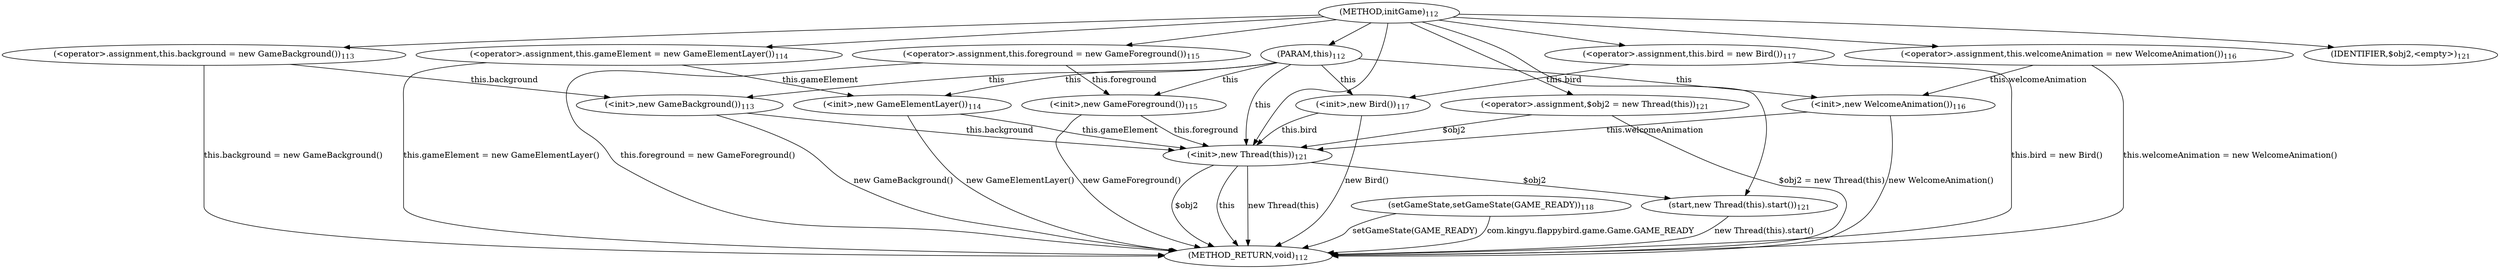 digraph "initGame" {  
"842" [label = <(METHOD,initGame)<SUB>112</SUB>> ]
"904" [label = <(METHOD_RETURN,void)<SUB>112</SUB>> ]
"61" [label = <(PARAM,this)<SUB>112</SUB>> ]
"844" [label = <(&lt;operator&gt;.assignment,this.background = new GameBackground())<SUB>113</SUB>> ]
"849" [label = <(&lt;init&gt;,new GameBackground())<SUB>113</SUB>> ]
"853" [label = <(&lt;operator&gt;.assignment,this.gameElement = new GameElementLayer())<SUB>114</SUB>> ]
"858" [label = <(&lt;init&gt;,new GameElementLayer())<SUB>114</SUB>> ]
"862" [label = <(&lt;operator&gt;.assignment,this.foreground = new GameForeground())<SUB>115</SUB>> ]
"867" [label = <(&lt;init&gt;,new GameForeground())<SUB>115</SUB>> ]
"871" [label = <(&lt;operator&gt;.assignment,this.welcomeAnimation = new WelcomeAnimation())<SUB>116</SUB>> ]
"876" [label = <(&lt;init&gt;,new WelcomeAnimation())<SUB>116</SUB>> ]
"880" [label = <(&lt;operator&gt;.assignment,this.bird = new Bird())<SUB>117</SUB>> ]
"885" [label = <(&lt;init&gt;,new Bird())<SUB>117</SUB>> ]
"889" [label = <(setGameState,setGameState(GAME_READY))<SUB>118</SUB>> ]
"893" [label = <(start,new Thread(this).start())<SUB>121</SUB>> ]
"844" [label = <(&lt;operator&gt;.assignment,this.background = new GameBackground())<SUB>113</SUB>> ]
"844" [label = <(&lt;operator&gt;.assignment,this.background = new GameBackground())<SUB>113</SUB>> ]
"849" [label = <(&lt;init&gt;,new GameBackground())<SUB>113</SUB>> ]
"853" [label = <(&lt;operator&gt;.assignment,this.gameElement = new GameElementLayer())<SUB>114</SUB>> ]
"853" [label = <(&lt;operator&gt;.assignment,this.gameElement = new GameElementLayer())<SUB>114</SUB>> ]
"858" [label = <(&lt;init&gt;,new GameElementLayer())<SUB>114</SUB>> ]
"862" [label = <(&lt;operator&gt;.assignment,this.foreground = new GameForeground())<SUB>115</SUB>> ]
"862" [label = <(&lt;operator&gt;.assignment,this.foreground = new GameForeground())<SUB>115</SUB>> ]
"867" [label = <(&lt;init&gt;,new GameForeground())<SUB>115</SUB>> ]
"871" [label = <(&lt;operator&gt;.assignment,this.welcomeAnimation = new WelcomeAnimation())<SUB>116</SUB>> ]
"871" [label = <(&lt;operator&gt;.assignment,this.welcomeAnimation = new WelcomeAnimation())<SUB>116</SUB>> ]
"876" [label = <(&lt;init&gt;,new WelcomeAnimation())<SUB>116</SUB>> ]
"880" [label = <(&lt;operator&gt;.assignment,this.bird = new Bird())<SUB>117</SUB>> ]
"880" [label = <(&lt;operator&gt;.assignment,this.bird = new Bird())<SUB>117</SUB>> ]
"885" [label = <(&lt;init&gt;,new Bird())<SUB>117</SUB>> ]
"889" [label = <(setGameState,setGameState(GAME_READY))<SUB>118</SUB>> ]
"893" [label = <(start,new Thread(this).start())<SUB>121</SUB>> ]
"896" [label = <(&lt;operator&gt;.assignment,$obj2 = new Thread(this))<SUB>121</SUB>> ]
"899" [label = <(&lt;init&gt;,new Thread(this))<SUB>121</SUB>> ]
"901" [label = <(IDENTIFIER,$obj2,&lt;empty&gt;)<SUB>121</SUB>> ]
"896" [label = <(&lt;operator&gt;.assignment,$obj2 = new Thread(this))<SUB>121</SUB>> ]
"896" [label = <(&lt;operator&gt;.assignment,$obj2 = new Thread(this))<SUB>121</SUB>> ]
"899" [label = <(&lt;init&gt;,new Thread(this))<SUB>121</SUB>> ]
"899" [label = <(&lt;init&gt;,new Thread(this))<SUB>121</SUB>> ]
  "844" -> "904"  [ label = "this.background = new GameBackground()"] 
  "849" -> "904"  [ label = "new GameBackground()"] 
  "853" -> "904"  [ label = "this.gameElement = new GameElementLayer()"] 
  "858" -> "904"  [ label = "new GameElementLayer()"] 
  "862" -> "904"  [ label = "this.foreground = new GameForeground()"] 
  "867" -> "904"  [ label = "new GameForeground()"] 
  "871" -> "904"  [ label = "this.welcomeAnimation = new WelcomeAnimation()"] 
  "876" -> "904"  [ label = "new WelcomeAnimation()"] 
  "880" -> "904"  [ label = "this.bird = new Bird()"] 
  "885" -> "904"  [ label = "new Bird()"] 
  "889" -> "904"  [ label = "com.kingyu.flappybird.game.Game.GAME_READY"] 
  "889" -> "904"  [ label = "setGameState(GAME_READY)"] 
  "896" -> "904"  [ label = "$obj2 = new Thread(this)"] 
  "899" -> "904"  [ label = "$obj2"] 
  "899" -> "904"  [ label = "this"] 
  "899" -> "904"  [ label = "new Thread(this)"] 
  "893" -> "904"  [ label = "new Thread(this).start()"] 
  "842" -> "61" 
  "842" -> "844" 
  "842" -> "853" 
  "842" -> "862" 
  "842" -> "871" 
  "842" -> "880" 
  "61" -> "849"  [ label = "this"] 
  "844" -> "849"  [ label = "this.background"] 
  "61" -> "858"  [ label = "this"] 
  "853" -> "858"  [ label = "this.gameElement"] 
  "61" -> "867"  [ label = "this"] 
  "862" -> "867"  [ label = "this.foreground"] 
  "61" -> "876"  [ label = "this"] 
  "871" -> "876"  [ label = "this.welcomeAnimation"] 
  "61" -> "885"  [ label = "this"] 
  "880" -> "885"  [ label = "this.bird"] 
  "899" -> "893"  [ label = "$obj2"] 
  "842" -> "893" 
  "842" -> "896" 
  "842" -> "901" 
  "896" -> "899"  [ label = "$obj2"] 
  "842" -> "899" 
  "61" -> "899"  [ label = "this"] 
  "849" -> "899"  [ label = "this.background"] 
  "858" -> "899"  [ label = "this.gameElement"] 
  "867" -> "899"  [ label = "this.foreground"] 
  "876" -> "899"  [ label = "this.welcomeAnimation"] 
  "885" -> "899"  [ label = "this.bird"] 
}
